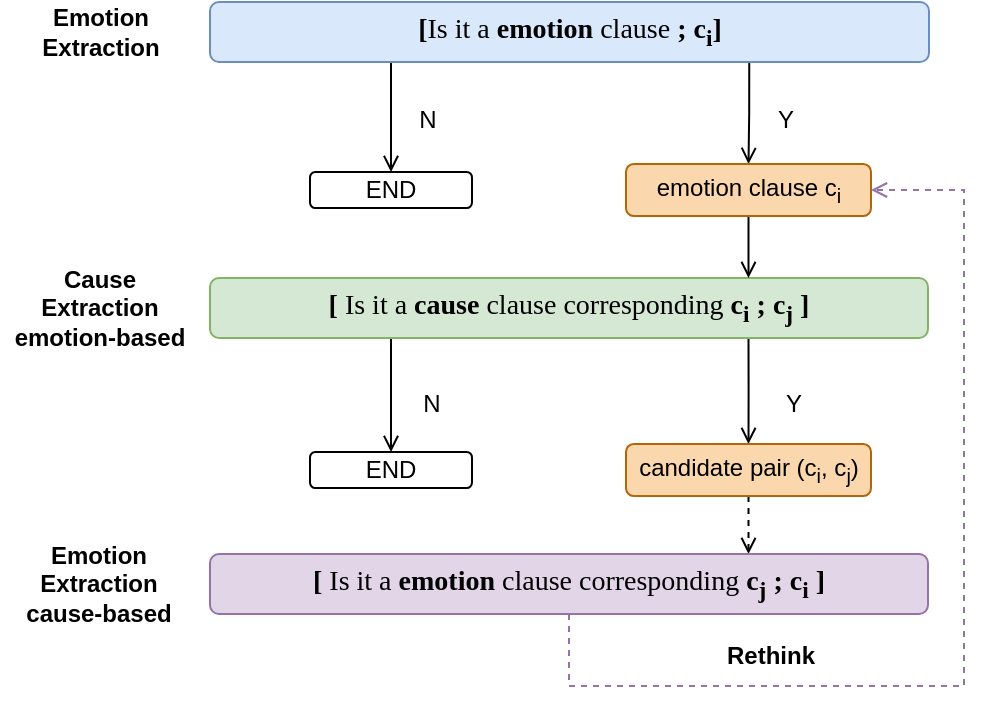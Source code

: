 <mxfile version="14.9.0" type="github">
  <diagram id="khBhBWoCP3W4C1DKPCGf" name="Page-1">
    <mxGraphModel dx="898" dy="439" grid="0" gridSize="10" guides="1" tooltips="1" connect="1" arrows="1" fold="1" page="1" pageScale="1" pageWidth="500" pageHeight="360" background="none" math="1" shadow="0">
      <root>
        <mxCell id="0" />
        <mxCell id="1" parent="0" />
        <mxCell id="Rp98vRauL4UU2274sa19-13" style="edgeStyle=orthogonalEdgeStyle;rounded=0;orthogonalLoop=1;jettySize=auto;html=1;entryX=0.5;entryY=0;entryDx=0;entryDy=0;exitX=0.75;exitY=1;exitDx=0;exitDy=0;endArrow=open;endFill=0;" parent="1" source="Rp98vRauL4UU2274sa19-1" target="Rp98vRauL4UU2274sa19-8" edge="1">
          <mxGeometry relative="1" as="geometry" />
        </mxCell>
        <mxCell id="dOx7lQmqVeihcCoa1Gqu-13" style="edgeStyle=orthogonalEdgeStyle;rounded=0;orthogonalLoop=1;jettySize=auto;html=1;entryX=0.5;entryY=0;entryDx=0;entryDy=0;endArrow=open;endFill=0;" parent="1" source="Rp98vRauL4UU2274sa19-1" target="Rp98vRauL4UU2274sa19-4" edge="1">
          <mxGeometry relative="1" as="geometry">
            <Array as="points">
              <mxPoint x="195" y="66" />
            </Array>
          </mxGeometry>
        </mxCell>
        <mxCell id="Rp98vRauL4UU2274sa19-1" value="&lt;font style=&quot;font-size: 14px&quot; face=&quot;Verdana&quot;&gt;&lt;b&gt;[&lt;/b&gt;&lt;/font&gt;&lt;span style=&quot;font-family: &amp;#34;verdana&amp;#34; ; font-size: 14px&quot;&gt;Is it a&amp;nbsp;&lt;/span&gt;&lt;b style=&quot;font-family: &amp;#34;verdana&amp;#34; ; font-size: 14px&quot;&gt;emotion&lt;/b&gt;&lt;span style=&quot;font-family: &amp;#34;verdana&amp;#34; ; font-size: 14px&quot;&gt;&amp;nbsp;clause&amp;nbsp;&lt;/span&gt;&lt;b style=&quot;font-family: &amp;#34;verdana&amp;#34; ; font-size: 14px&quot;&gt;;&lt;/b&gt;&lt;span style=&quot;font-family: &amp;#34;verdana&amp;#34; ; font-size: 14px&quot;&gt;&amp;nbsp;&lt;b&gt;c&lt;sub&gt;i&lt;/sub&gt;]&lt;/b&gt;&lt;/span&gt;" style="rounded=1;whiteSpace=wrap;html=1;fillColor=#dae8fc;strokeColor=#6c8ebf;" parent="1" vertex="1">
          <mxGeometry x="105" y="9" width="359.5" height="30" as="geometry" />
        </mxCell>
        <mxCell id="Rp98vRauL4UU2274sa19-4" value="END" style="rounded=1;whiteSpace=wrap;html=1;" parent="1" vertex="1">
          <mxGeometry x="155" y="94" width="81" height="18" as="geometry" />
        </mxCell>
        <mxCell id="dOx7lQmqVeihcCoa1Gqu-7" style="edgeStyle=orthogonalEdgeStyle;rounded=0;orthogonalLoop=1;jettySize=auto;html=1;exitX=0.75;exitY=1;exitDx=0;exitDy=0;endArrow=open;endFill=0;" parent="1" source="Rp98vRauL4UU2274sa19-7" target="Rp98vRauL4UU2274sa19-12" edge="1">
          <mxGeometry relative="1" as="geometry" />
        </mxCell>
        <mxCell id="dOx7lQmqVeihcCoa1Gqu-14" style="edgeStyle=orthogonalEdgeStyle;rounded=0;orthogonalLoop=1;jettySize=auto;html=1;entryX=0.5;entryY=0;entryDx=0;entryDy=0;endArrow=open;endFill=0;" parent="1" source="Rp98vRauL4UU2274sa19-7" target="Rp98vRauL4UU2274sa19-10" edge="1">
          <mxGeometry relative="1" as="geometry">
            <Array as="points">
              <mxPoint x="195" y="206" />
            </Array>
          </mxGeometry>
        </mxCell>
        <mxCell id="Rp98vRauL4UU2274sa19-7" value="&lt;font style=&quot;font-size: 14px&quot; face=&quot;Verdana&quot;&gt;&lt;b&gt;[&lt;/b&gt; Is it a &lt;b&gt;cause&lt;/b&gt; clause corresponding &lt;b&gt;c&lt;sub&gt;i&lt;/sub&gt;&lt;/b&gt; &lt;b&gt;;&lt;/b&gt; &lt;b&gt;c&lt;sub&gt;j&lt;/sub&gt;&amp;nbsp;]&lt;/b&gt;&lt;/font&gt;" style="rounded=1;whiteSpace=wrap;html=1;fillColor=#d5e8d4;strokeColor=#82b366;" parent="1" vertex="1">
          <mxGeometry x="105" y="147" width="359" height="30" as="geometry" />
        </mxCell>
        <mxCell id="dOx7lQmqVeihcCoa1Gqu-4" style="edgeStyle=orthogonalEdgeStyle;rounded=0;orthogonalLoop=1;jettySize=auto;html=1;entryX=0.75;entryY=0;entryDx=0;entryDy=0;endArrow=open;endFill=0;" parent="1" source="Rp98vRauL4UU2274sa19-8" target="Rp98vRauL4UU2274sa19-7" edge="1">
          <mxGeometry relative="1" as="geometry" />
        </mxCell>
        <mxCell id="Rp98vRauL4UU2274sa19-8" value="emotion clause c&lt;sub&gt;i&lt;/sub&gt;" style="rounded=1;whiteSpace=wrap;html=1;fillColor=#fad7ac;strokeColor=#b46504;" parent="1" vertex="1">
          <mxGeometry x="313" y="90" width="122.5" height="26" as="geometry" />
        </mxCell>
        <mxCell id="Rp98vRauL4UU2274sa19-10" value="END" style="rounded=1;whiteSpace=wrap;html=1;" parent="1" vertex="1">
          <mxGeometry x="155" y="234" width="81" height="18" as="geometry" />
        </mxCell>
        <mxCell id="dOx7lQmqVeihcCoa1Gqu-10" style="edgeStyle=orthogonalEdgeStyle;rounded=0;orthogonalLoop=1;jettySize=auto;html=1;entryX=0.75;entryY=0;entryDx=0;entryDy=0;endArrow=open;endFill=0;dashed=1;" parent="1" source="Rp98vRauL4UU2274sa19-12" target="Rp98vRauL4UU2274sa19-16" edge="1">
          <mxGeometry relative="1" as="geometry" />
        </mxCell>
        <mxCell id="Rp98vRauL4UU2274sa19-12" value="candidate pair (c&lt;sub&gt;i&lt;/sub&gt;, c&lt;sub&gt;j&lt;/sub&gt;)" style="rounded=1;whiteSpace=wrap;html=1;fillColor=#fad7ac;strokeColor=#b46504;" parent="1" vertex="1">
          <mxGeometry x="313" y="230" width="122.5" height="26" as="geometry" />
        </mxCell>
        <mxCell id="dOx7lQmqVeihcCoa1Gqu-11" style="edgeStyle=orthogonalEdgeStyle;rounded=0;orthogonalLoop=1;jettySize=auto;html=1;entryX=1;entryY=0.5;entryDx=0;entryDy=0;dashed=1;endArrow=open;endFill=0;fillColor=#e1d5e7;strokeColor=#9673a6;" parent="1" source="Rp98vRauL4UU2274sa19-16" target="Rp98vRauL4UU2274sa19-8" edge="1">
          <mxGeometry relative="1" as="geometry">
            <Array as="points">
              <mxPoint x="285" y="351" />
              <mxPoint x="482" y="351" />
              <mxPoint x="482" y="103" />
            </Array>
          </mxGeometry>
        </mxCell>
        <mxCell id="Rp98vRauL4UU2274sa19-16" value="&lt;font style=&quot;font-size: 14px&quot; face=&quot;Verdana&quot;&gt;&lt;b&gt;[&lt;/b&gt; Is it a &lt;b&gt;emotion&lt;/b&gt; clause corresponding &lt;b&gt;c&lt;sub&gt;j&lt;/sub&gt;&lt;/b&gt;&amp;nbsp;&lt;b&gt;;&lt;/b&gt; &lt;b&gt;c&lt;sub&gt;i&lt;/sub&gt;&amp;nbsp;]&lt;/b&gt;&lt;/font&gt;" style="rounded=1;whiteSpace=wrap;html=1;fillColor=#e1d5e7;strokeColor=#9673a6;" parent="1" vertex="1">
          <mxGeometry x="105" y="285" width="359" height="30" as="geometry" />
        </mxCell>
        <mxCell id="Rp98vRauL4UU2274sa19-18" value="&lt;b&gt;Emotion&lt;br&gt;Extraction&lt;/b&gt;" style="text;html=1;strokeColor=none;fillColor=none;align=center;verticalAlign=middle;whiteSpace=wrap;rounded=0;" parent="1" vertex="1">
          <mxGeometry x="1.63" y="14" width="97" height="20" as="geometry" />
        </mxCell>
        <mxCell id="Rp98vRauL4UU2274sa19-19" value="&lt;b&gt;Cause Extraction &lt;br&gt;emotion-based&lt;/b&gt;" style="text;html=1;strokeColor=none;fillColor=none;align=center;verticalAlign=middle;whiteSpace=wrap;rounded=0;" parent="1" vertex="1">
          <mxGeometry y="152" width="100.25" height="20" as="geometry" />
        </mxCell>
        <mxCell id="Rp98vRauL4UU2274sa19-20" value="&lt;b&gt;Emotion Extraction &lt;br&gt;cause-based&lt;/b&gt;" style="text;html=1;strokeColor=none;fillColor=none;align=center;verticalAlign=middle;whiteSpace=wrap;rounded=0;" parent="1" vertex="1">
          <mxGeometry y="290" width="98.5" height="20" as="geometry" />
        </mxCell>
        <mxCell id="dOx7lQmqVeihcCoa1Gqu-2" value="N" style="text;html=1;strokeColor=none;fillColor=none;align=center;verticalAlign=middle;whiteSpace=wrap;rounded=0;" parent="1" vertex="1">
          <mxGeometry x="194" y="58" width="40" height="20" as="geometry" />
        </mxCell>
        <mxCell id="dOx7lQmqVeihcCoa1Gqu-3" value="Y" style="text;html=1;strokeColor=none;fillColor=none;align=center;verticalAlign=middle;whiteSpace=wrap;rounded=0;" parent="1" vertex="1">
          <mxGeometry x="373" y="58" width="40" height="20" as="geometry" />
        </mxCell>
        <mxCell id="dOx7lQmqVeihcCoa1Gqu-8" value="N" style="text;html=1;strokeColor=none;fillColor=none;align=center;verticalAlign=middle;whiteSpace=wrap;rounded=0;" parent="1" vertex="1">
          <mxGeometry x="196" y="200" width="40" height="20" as="geometry" />
        </mxCell>
        <mxCell id="dOx7lQmqVeihcCoa1Gqu-9" value="Y" style="text;html=1;strokeColor=none;fillColor=none;align=center;verticalAlign=middle;whiteSpace=wrap;rounded=0;" parent="1" vertex="1">
          <mxGeometry x="377" y="200" width="40" height="20" as="geometry" />
        </mxCell>
        <mxCell id="dOx7lQmqVeihcCoa1Gqu-12" value="&lt;b&gt;Rethink&lt;/b&gt;" style="text;html=1;strokeColor=none;fillColor=none;align=center;verticalAlign=middle;whiteSpace=wrap;rounded=0;" parent="1" vertex="1">
          <mxGeometry x="358.25" y="326" width="54.75" height="20" as="geometry" />
        </mxCell>
      </root>
    </mxGraphModel>
  </diagram>
</mxfile>

